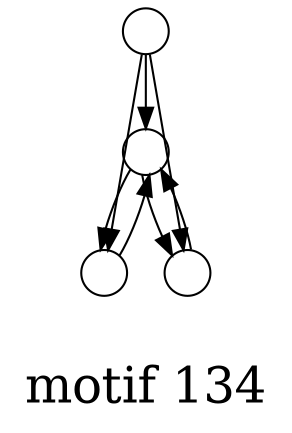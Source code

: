 /*****
motif 134
*****/

digraph G {
  graph [splines=false overlap=false]
  node  [shape=ellipse, width=0.3, height=0.3, label=""]
  0 ;
  1 ;
  2 ;
  3 ;
  0 -> 1;
  0 -> 2;
  0 -> 3;
  1 -> 2;
  1 -> 3;
  2 -> 1;
  3 -> 1;
  label = "\nmotif 134\n";  fontsize=24;
}
